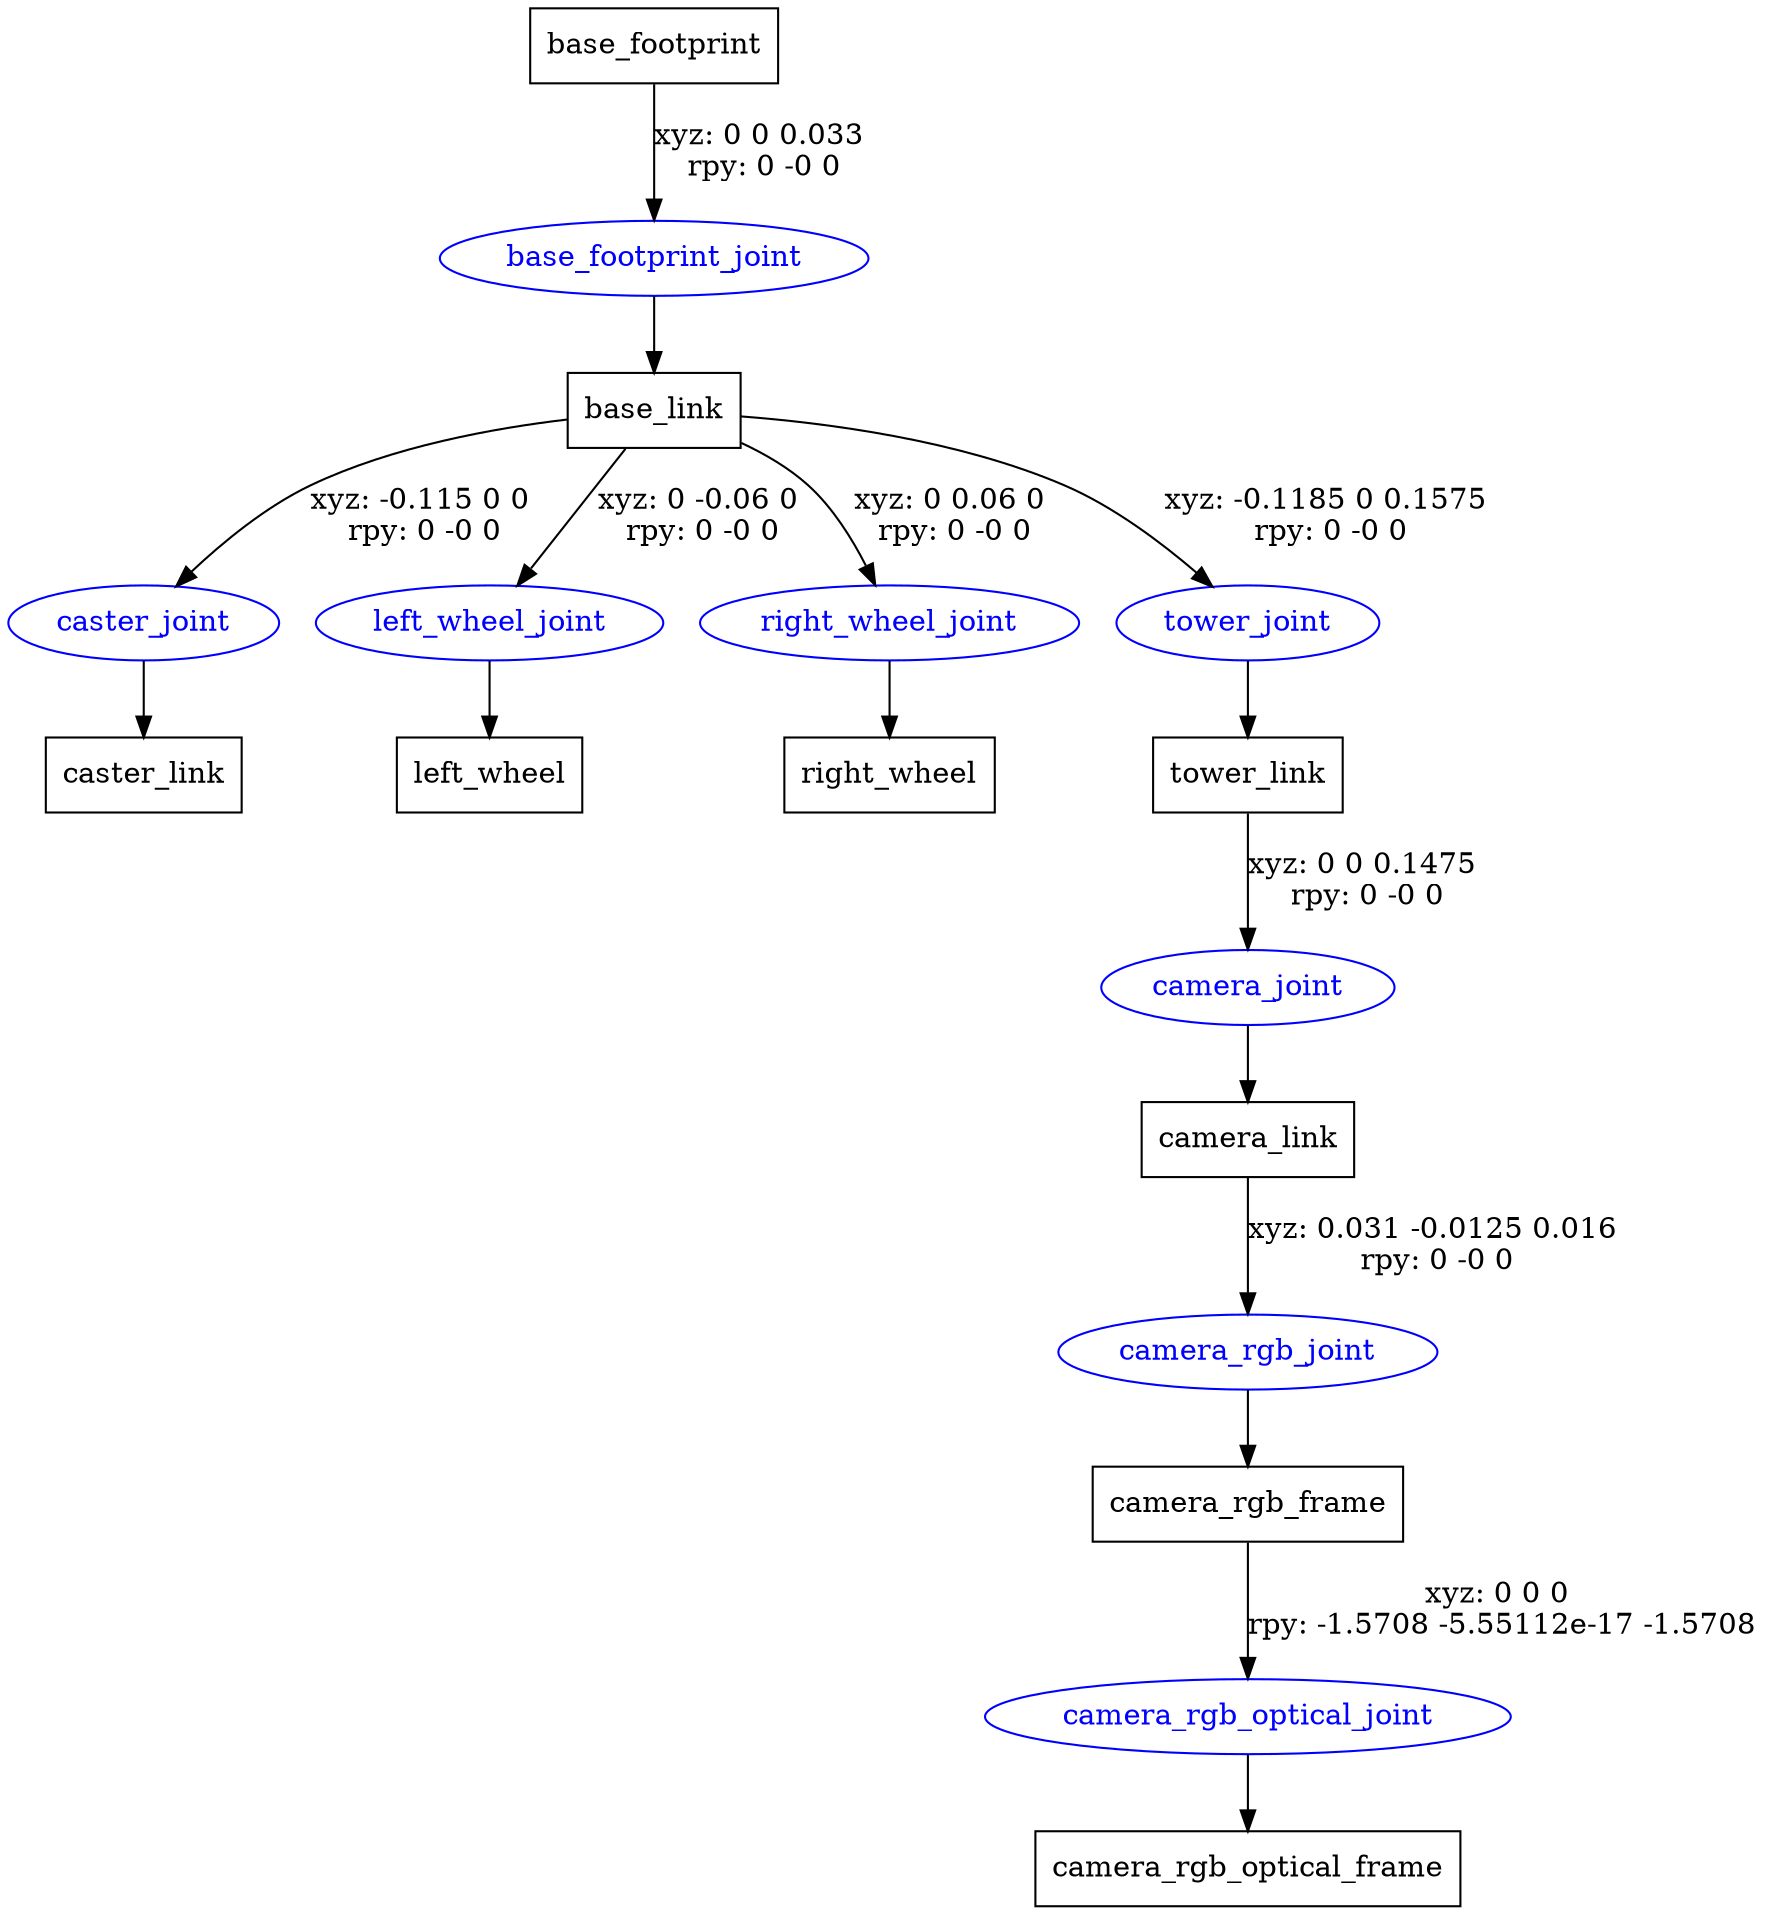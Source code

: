 digraph G {
node [shape=box];
"base_footprint" [label="base_footprint"];
"base_link" [label="base_link"];
"caster_link" [label="caster_link"];
"left_wheel" [label="left_wheel"];
"right_wheel" [label="right_wheel"];
"tower_link" [label="tower_link"];
"camera_link" [label="camera_link"];
"camera_rgb_frame" [label="camera_rgb_frame"];
"camera_rgb_optical_frame" [label="camera_rgb_optical_frame"];
node [shape=ellipse, color=blue, fontcolor=blue];
"base_footprint" -> "base_footprint_joint" [label="xyz: 0 0 0.033 \nrpy: 0 -0 0"]
"base_footprint_joint" -> "base_link"
"base_link" -> "caster_joint" [label="xyz: -0.115 0 0 \nrpy: 0 -0 0"]
"caster_joint" -> "caster_link"
"base_link" -> "left_wheel_joint" [label="xyz: 0 -0.06 0 \nrpy: 0 -0 0"]
"left_wheel_joint" -> "left_wheel"
"base_link" -> "right_wheel_joint" [label="xyz: 0 0.06 0 \nrpy: 0 -0 0"]
"right_wheel_joint" -> "right_wheel"
"base_link" -> "tower_joint" [label="xyz: -0.1185 0 0.1575 \nrpy: 0 -0 0"]
"tower_joint" -> "tower_link"
"tower_link" -> "camera_joint" [label="xyz: 0 0 0.1475 \nrpy: 0 -0 0"]
"camera_joint" -> "camera_link"
"camera_link" -> "camera_rgb_joint" [label="xyz: 0.031 -0.0125 0.016 \nrpy: 0 -0 0"]
"camera_rgb_joint" -> "camera_rgb_frame"
"camera_rgb_frame" -> "camera_rgb_optical_joint" [label="xyz: 0 0 0 \nrpy: -1.5708 -5.55112e-17 -1.5708"]
"camera_rgb_optical_joint" -> "camera_rgb_optical_frame"
}
